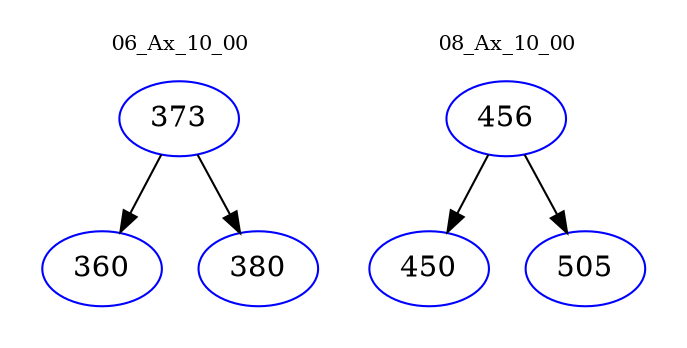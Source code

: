 digraph{
subgraph cluster_0 {
color = white
label = "06_Ax_10_00";
fontsize=10;
T0_373 [label="373", color="blue"]
T0_373 -> T0_360 [color="black"]
T0_360 [label="360", color="blue"]
T0_373 -> T0_380 [color="black"]
T0_380 [label="380", color="blue"]
}
subgraph cluster_1 {
color = white
label = "08_Ax_10_00";
fontsize=10;
T1_456 [label="456", color="blue"]
T1_456 -> T1_450 [color="black"]
T1_450 [label="450", color="blue"]
T1_456 -> T1_505 [color="black"]
T1_505 [label="505", color="blue"]
}
}
